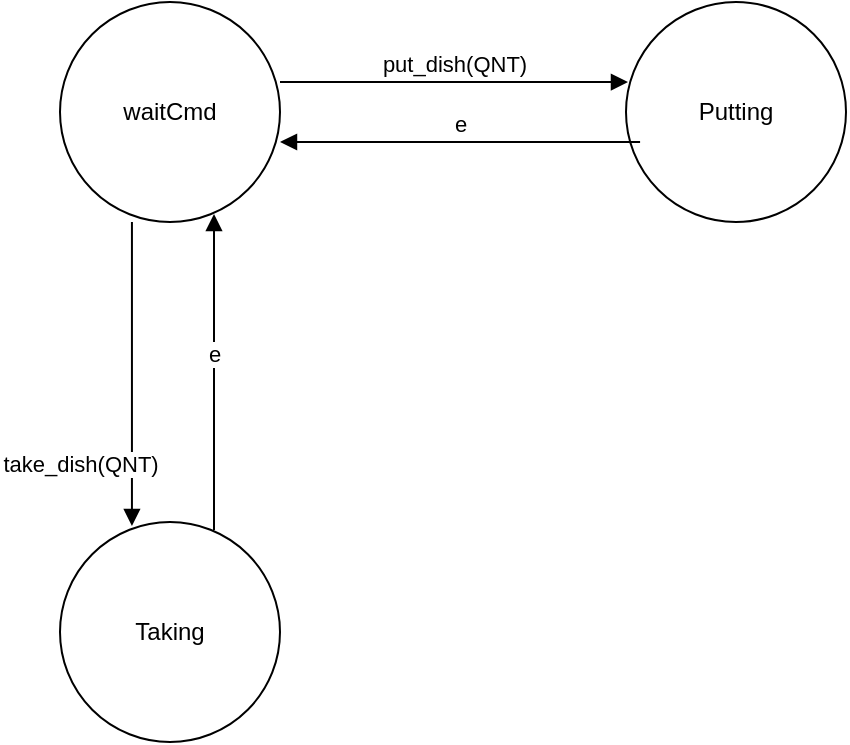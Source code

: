 <mxfile version="11.3.0" type="device" pages="1"><diagram id="q6GugJLvt2wb7lDZKw_8" name="Page-1"><mxGraphModel dx="838" dy="488" grid="1" gridSize="10" guides="1" tooltips="1" connect="1" arrows="1" fold="1" page="1" pageScale="1" pageWidth="827" pageHeight="1169" math="0" shadow="0"><root><mxCell id="0"/><mxCell id="1" parent="0"/><mxCell id="JyMEs2uaeGG_CfR36aoo-1" value="waitCmd" style="ellipse;whiteSpace=wrap;html=1;" vertex="1" parent="1"><mxGeometry x="75" y="90" width="110" height="110" as="geometry"/></mxCell><mxCell id="JyMEs2uaeGG_CfR36aoo-2" value="Putting" style="ellipse;whiteSpace=wrap;html=1;" vertex="1" parent="1"><mxGeometry x="358" y="90" width="110" height="110" as="geometry"/></mxCell><mxCell id="JyMEs2uaeGG_CfR36aoo-3" value="Taking" style="ellipse;whiteSpace=wrap;html=1;" vertex="1" parent="1"><mxGeometry x="75" y="350" width="110" height="110" as="geometry"/></mxCell><mxCell id="JyMEs2uaeGG_CfR36aoo-4" value="put_dish(QNT)" style="html=1;verticalAlign=bottom;endArrow=block;entryX=0.009;entryY=0.364;entryDx=0;entryDy=0;entryPerimeter=0;" edge="1" parent="1" target="JyMEs2uaeGG_CfR36aoo-2"><mxGeometry width="80" relative="1" as="geometry"><mxPoint x="185" y="130" as="sourcePoint"/><mxPoint x="265" y="130" as="targetPoint"/></mxGeometry></mxCell><mxCell id="JyMEs2uaeGG_CfR36aoo-5" value="e" style="html=1;verticalAlign=bottom;endArrow=none;entryX=0.064;entryY=0.636;entryDx=0;entryDy=0;entryPerimeter=0;startArrow=block;startFill=1;endFill=0;" edge="1" parent="1" target="JyMEs2uaeGG_CfR36aoo-2"><mxGeometry width="80" relative="1" as="geometry"><mxPoint x="185" y="160" as="sourcePoint"/><mxPoint x="265" y="160" as="targetPoint"/></mxGeometry></mxCell><mxCell id="JyMEs2uaeGG_CfR36aoo-6" value="take_dish(QNT)" style="html=1;verticalAlign=bottom;endArrow=block;exitX=0.327;exitY=1;exitDx=0;exitDy=0;exitPerimeter=0;entryX=0.327;entryY=0.018;entryDx=0;entryDy=0;entryPerimeter=0;" edge="1" parent="1" source="JyMEs2uaeGG_CfR36aoo-1" target="JyMEs2uaeGG_CfR36aoo-3"><mxGeometry x="0.711" y="-26" width="80" relative="1" as="geometry"><mxPoint x="135" y="270" as="sourcePoint"/><mxPoint x="215" y="270" as="targetPoint"/><mxPoint as="offset"/></mxGeometry></mxCell><mxCell id="JyMEs2uaeGG_CfR36aoo-7" value="e" style="html=1;verticalAlign=bottom;endArrow=block;exitX=0.7;exitY=0.036;exitDx=0;exitDy=0;exitPerimeter=0;entryX=0.7;entryY=0.964;entryDx=0;entryDy=0;entryPerimeter=0;" edge="1" parent="1" source="JyMEs2uaeGG_CfR36aoo-3" target="JyMEs2uaeGG_CfR36aoo-1"><mxGeometry width="80" relative="1" as="geometry"><mxPoint x="155" y="300" as="sourcePoint"/><mxPoint x="235" y="300" as="targetPoint"/></mxGeometry></mxCell></root></mxGraphModel></diagram></mxfile>
